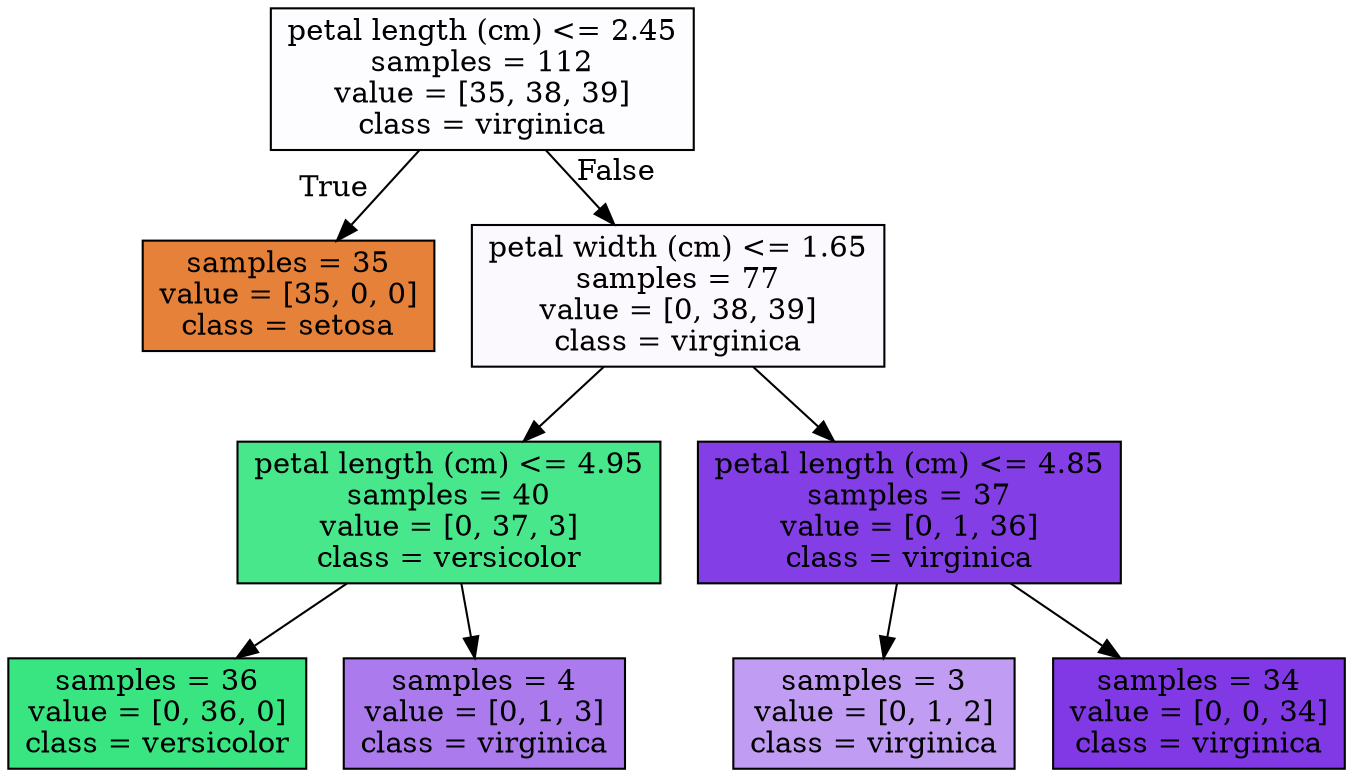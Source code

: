 digraph Tree {
node [shape=box, style="filled", color="black"] ;
0 [label="petal length (cm) <= 2.45\nsamples = 112\nvalue = [35, 38, 39]\nclass = virginica", fillcolor="#8139e503"] ;
1 [label="samples = 35\nvalue = [35, 0, 0]\nclass = setosa", fillcolor="#e58139ff"] ;
0 -> 1 [labeldistance=2.5, labelangle=45, headlabel="True"] ;
2 [label="petal width (cm) <= 1.65\nsamples = 77\nvalue = [0, 38, 39]\nclass = virginica", fillcolor="#8139e507"] ;
0 -> 2 [labeldistance=2.5, labelangle=-45, headlabel="False"] ;
3 [label="petal length (cm) <= 4.95\nsamples = 40\nvalue = [0, 37, 3]\nclass = versicolor", fillcolor="#39e581ea"] ;
2 -> 3 ;
4 [label="samples = 36\nvalue = [0, 36, 0]\nclass = versicolor", fillcolor="#39e581ff"] ;
3 -> 4 ;
5 [label="samples = 4\nvalue = [0, 1, 3]\nclass = virginica", fillcolor="#8139e5aa"] ;
3 -> 5 ;
6 [label="petal length (cm) <= 4.85\nsamples = 37\nvalue = [0, 1, 36]\nclass = virginica", fillcolor="#8139e5f8"] ;
2 -> 6 ;
7 [label="samples = 3\nvalue = [0, 1, 2]\nclass = virginica", fillcolor="#8139e57f"] ;
6 -> 7 ;
8 [label="samples = 34\nvalue = [0, 0, 34]\nclass = virginica", fillcolor="#8139e5ff"] ;
6 -> 8 ;
}